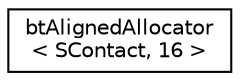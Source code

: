digraph "Graphical Class Hierarchy"
{
  edge [fontname="Helvetica",fontsize="10",labelfontname="Helvetica",labelfontsize="10"];
  node [fontname="Helvetica",fontsize="10",shape=record];
  rankdir="LR";
  Node1 [label="btAlignedAllocator\l\< SContact, 16 \>",height=0.2,width=0.4,color="black", fillcolor="white", style="filled",URL="$classbt_aligned_allocator.html"];
}
